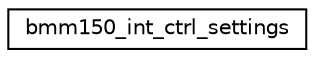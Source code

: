 digraph "Graphical Class Hierarchy"
{
  edge [fontname="Helvetica",fontsize="10",labelfontname="Helvetica",labelfontsize="10"];
  node [fontname="Helvetica",fontsize="10",shape=record];
  rankdir="LR";
  Node1 [label="bmm150_int_ctrl_settings",height=0.2,width=0.4,color="black", fillcolor="white", style="filled",URL="$structbmm150__int__ctrl__settings.html",tooltip="bmm150 interrupt pin settings "];
}
